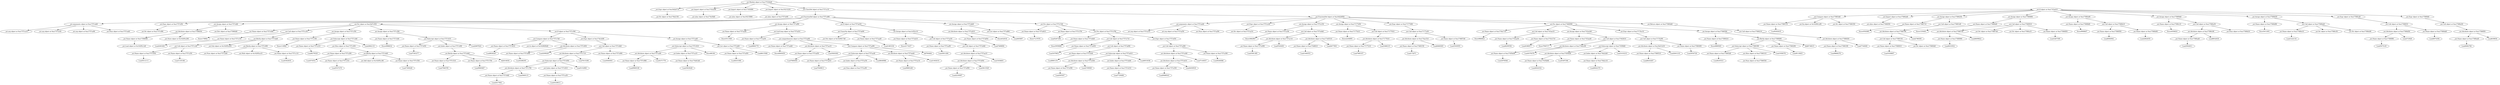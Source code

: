 strict digraph  {
<_ast.Str object at 0xa174b2150>;
<_ast.Expr object at 0xa16d2d710>;
<_ast.alias object at 0xa174e5fd0>;
<_ast.Import object at 0xa1743a590>;
<_ast.alias object at 0xa19215890>;
<_ast.Import object at 0xa17545890>;
<_ast.alias object at 0xa1757cb90>;
<_ast.Import object at 0xa19215250>;
<_ast.arg object at 0xa1757ce10>;
<_ast.arg object at 0xa1757ce50>;
<_ast.arg object at 0xa1757ce90>;
<_ast.Num object at 0xa1757ced0>;
<_ast.arguments object at 0xa1757cdd0>;
<_ast.Str object at 0xa1757cf90>;
<_ast.Expr object at 0xa1757cf50>;
<_ast.Load object at 0x10295c1d0>;
<_ast.Name object at 0xa17596090>;
<_ast.Store object at 0x10295c290>;
<_ast.Attribute object at 0xa17596050>;
<_ast.Dict object at 0xa175960d0>;
<_ast.Assign object at 0xa1757cfd0>;
<_ast.Name object at 0xa1757c0d0>;
Store178964;
<_ast.Name object at 0xa1757c150>;
Load2401661;
<_ast.Name object at 0xa1757c050>;
Load5512111;
<_ast.Name object at 0xa1757c250>;
Load1335180;
<_ast.Call object at 0xa1757c1d0>;
<_ast.Sub object at 0x10295cd50>;
<_ast.Num object at 0xa1757c2d0>;
<_ast.Mult object at 0x10295ce10>;
<_ast.Name object at 0xa1757c110>;
Load4362835;
<_ast.BinOp object at 0xa1757c090>;
<_ast.BinOp object at 0xa1757cbd0>;
<_ast.Call object at 0xa1757cc50>;
<_ast.Name object at 0xa1757c190>;
Store114982;
<_ast.Name object at 0xa1757c210>;
Load8279529;
<_ast.Name object at 0xa1757c290>;
Load474553;
<_ast.Name object at 0xa1757c310>;
Load5537270;
<_ast.Add object at 0x10295cc90>;
<_ast.Name object at 0xa1757c550>;
Load7300428;
<_ast.BinOp object at 0xa1757c4d0>;
<_ast.Slice object at 0xa1757c450>;
<_ast.Subscript object at 0xa1757c3d0>;
Load2862133;
<_ast.Assign object at 0xa1757c350>;
<_ast.Name object at 0xa1757c5d0>;
Store4986632;
<_ast.Name object at 0xa1757c650>;
Load7363277;
<_ast.Name object at 0xa1757c510>;
Load7946785;
<_ast.Name object at 0xa1757c750>;
Load9660467;
<_ast.BinOp object at 0xa1757c6d0>;
Add416830;
<_ast.Index object at 0xa1757c490>;
<_ast.Subscript object at 0xa1757c410>;
Load2687824;
<_ast.Assign object at 0xa1757c390>;
<_ast.Name object at 0xa1757c610>;
Load8026267;
<_ast.In object at 0x1029690d0>;
<_ast.Name object at 0xa1757c690>;
Load4288295;
<_ast.Attribute object at 0xa1757c850>;
Load2099287;
<_ast.Compare object at 0xa1757c7d0>;
<_ast.Name object at 0xa1757c9d0>;
Load2017902;
<_ast.Attribute object at 0xa1757c790>;
Load3849115;
<_ast.Name object at 0xa1757ca50>;
Load4329613;
<_ast.Index object at 0xa1757c810>;
<_ast.Subscript object at 0xa1757c950>;
Load5152983;
<_ast.Attribute object at 0xa1757c710>;
Load7615290;
<_ast.Name object at 0xa1757c890>;
Load4464941;
<_ast.Call object at 0xa1757c8d0>;
<_ast.Expr object at 0xa174e3e90>;
<_ast.Name object at 0xa1757c990>;
Load9969338;
<_ast.Attribute object at 0xa1757ca90>;
Load4371779;
<_ast.Name object at 0xa174d41d0>;
Load3925628;
<_ast.Index object at 0xa1757ca10>;
<_ast.Subscript object at 0xa1757c910>;
Store86184;
<_ast.Name object at 0xa1757af50>;
Load8241090;
<_ast.List object at 0xa1757afd0>;
Load6615568;
<_ast.Assign object at 0xa1757cad0>;
<_ast.If object at 0xa1757c590>;
<_ast.For object at 0xa16d7c950>;
<_ast.Name object at 0xa1757aed0>;
Store5511949;
<_ast.Name object at 0xa1757ae50>;
Load6864770;
<_ast.Name object at 0xa1757add0>;
Store6840459;
<_ast.Name object at 0xa1757ad50>;
Load7806400;
<_ast.Attribute object at 0xa1757ae10>;
Load3820282;
<_ast.Name object at 0xa1757ad10>;
Load7649813;
<_ast.Num object at 0xa1757ac90>;
<_ast.Index object at 0xa1757ac50>;
<_ast.Subscript object at 0xa1757acd0>;
Load8648986;
<_ast.Name object at 0xa1757ac10>;
Load9885248;
<_ast.Attribute object at 0xa1757abd0>;
Load1492610;
<_ast.Compare object at 0xa1757ad90>;
In8760464;
<_ast.comprehension object at 0xa1757ae90>;
<_ast.ListComp object at 0xa1757af10>;
<_ast.Assign object at 0xa1757af90>;
<_ast.Not object at 0x1029617d0>;
<_ast.Name object at 0xa1757aad0>;
Load1483104;
<_ast.UnaryOp object at 0xa1757ab90>;
<_ast.Name object at 0xa1757ab10>;
Store2173437;
<_ast.Name object at 0xa1757aa90>;
Load3831284;
<_ast.Name object at 0xa1757a990>;
Load2230997;
<_ast.Attribute object at 0xa1757a950>;
Load3613528;
<_ast.Attribute object at 0xa1757aa10>;
Load1836601;
<_ast.Call object at 0xa1757a9d0>;
<_ast.Call object at 0xa1757aa50>;
<_ast.Assign object at 0xa1c052c10>;
<_ast.If object at 0xa1757ab50>;
<_ast.Name object at 0xa1757a850>;
Load7489894;
<_ast.Attribute object at 0xa1757a910>;
Store632018;
<_ast.List object at 0xa1757a890>;
Load405897;
<_ast.Assign object at 0xa1757a8d0>;
<_ast.Name object at 0xa1757a810>;
Store7127878;
<_ast.Name object at 0xa1757a750>;
Load5267296;
<_ast.Name object at 0xa1757a6d0>;
Store5959680;
<_ast.Name object at 0xa1757a650>;
Load3479651;
<_ast.Name object at 0xa1757a5d0>;
Load8901251;
<_ast.Name object at 0xa1757a590>;
Load305507;
<_ast.Attribute object at 0xa1757a550>;
Load2709949;
<_ast.Name object at 0xa1757a510>;
Load7729496;
<_ast.Index object at 0xa1757a4d0>;
<_ast.Subscript object at 0xa1757a610>;
Load8553038;
<_ast.Call object at 0xa1757a690>;
<_ast.Call object at 0xa1757a710>;
<_ast.Name object at 0xa1757a350>;
Load9488543;
<_ast.Attribute object at 0xa1757a410>;
Load4450918;
<_ast.Attribute object at 0xa1757a3d0>;
Load7144937;
<_ast.Name object at 0xa1757a390>;
Load9260086;
<_ast.Call object at 0xa1757a490>;
<_ast.Expr object at 0xa1757a450>;
<_ast.For object at 0xa1757a790>;
<_ast.For object at 0xa1757a7d0>;
<_ast.FunctionDef object at 0xa1757cd90>;
<_ast.arg object at 0xa1757a310>;
<_ast.arg object at 0xa1757a250>;
<_ast.Num object at 0xa1757a290>;
<_ast.arguments object at 0xa1757a2d0>;
<_ast.Str object at 0xa1757a210>;
<_ast.Expr object at 0xa1757a1d0>;
<_ast.Name object at 0xa1757a190>;
Store3682967;
<_ast.Name object at 0xa1757a090>;
Load3581385;
<_ast.Attribute object at 0xa1757a110>;
Load5520493;
<_ast.Name object at 0xa1744f610>;
Load1446553;
<_ast.Attribute object at 0xa173d5510>;
Load2677903;
<_ast.Call object at 0xa1757a0d0>;
<_ast.Assign object at 0xa1757a150>;
<_ast.Name object at 0xa17177b10>;
Store2244895;
<_ast.Name object at 0xa17177210>;
Load7985357;
<_ast.Attribute object at 0xa17177610>;
Load3486315;
<_ast.Call object at 0xa17177910>;
<_ast.Assign object at 0xa17177d50>;
<_ast.Name object at 0xa17460150>;
Load172071;
<_ast.Attribute object at 0xa174ac510>;
Load6484565;
<_ast.Name object at 0xa174667d0>;
Load3545955;
<_ast.Call object at 0xa17177a50>;
<_ast.Expr object at 0xa17177490>;
<_ast.Name object at 0xa1744c710>;
Store9866821;
<_ast.Name object at 0xa1743aa50>;
Load6209556;
<_ast.Name object at 0xa1743a710>;
Load4380077;
<_ast.Call object at 0xa1743ae10>;
<_ast.Name object at 0xa1743aed0>;
Store7956717;
<_ast.Name object at 0xa17459e90>;
Load2978566;
<_ast.Attribute object at 0xa17442c90>;
Load4378376;
<_ast.Name object at 0xa17435b90>;
Load4024352;
<_ast.Attribute object at 0xa17459ed0>;
Load4387296;
<_ast.Name object at 0xa174b2c10>;
Load8442370;
<_ast.Index object at 0xa174b22d0>;
<_ast.Subscript object at 0xa17459fd0>;
Load1410210;
<_ast.Call object at 0xa17442610>;
<_ast.Assign object at 0xa1743a2d0>;
<_ast.Name object at 0xa17580510>;
Load8434367;
<_ast.Attribute object at 0xa18a51d10>;
Load2641210;
<_ast.Name object at 0xa17580490>;
Load3934726;
<_ast.Call object at 0xa1717b290>;
<_ast.Expr object at 0xa1717bc10>;
<_ast.Name object at 0xa17580410>;
Store6880945;
<_ast.Name object at 0xa175805d0>;
Load8245521;
<_ast.Num object at 0xa17580550>;
<_ast.Slice object at 0xa17580310>;
<_ast.Subscript object at 0xa17580390>;
Load1958578;
<_ast.Name object at 0xa17580290>;
Load9110825;
<_ast.BinOp object at 0xa17580690>;
Add6738015;
<_ast.Assign object at 0xa17580590>;
<_ast.For object at 0xa17466990>;
<_ast.Name object at 0xa17580190>;
Load9868278;
<_ast.Attribute object at 0xa17580450>;
Load7744949;
<_ast.Call object at 0xa17580210>;
<_ast.Return object at 0xa175804d0>;
<_ast.FunctionDef object at 0xa16d2d950>;
<_ast.ClassDef object at 0xa1757cc10>;
<_ast.Name object at 0xa17580110>;
Load9282635;
<_ast.Eq object at 0x102961a90>;
<_ast.Str object at 0xa17580350>;
<_ast.Compare object at 0xa175803d0>;
<_ast.alias object at 0xa17580050>;
<_ast.Import object at 0xa175802d0>;
<_ast.Name object at 0xa17580710>;
Store4592885;
<_ast.Name object at 0xa17580810>;
Load1838897;
<_ast.Str object at 0xa175800d0>;
<_ast.Call object at 0xa17580150>;
<_ast.Attribute object at 0xa17580790>;
Load2786585;
<_ast.Call object at 0xa175801d0>;
<_ast.Assign object at 0xa17580250>;
<_ast.Name object at 0xa175806d0>;
Store1254401;
<_ast.Name object at 0xa17580990>;
Load6433932;
<_ast.Attribute object at 0xa17580750>;
Load6699822;
<_ast.Str object at 0xa175807d0>;
<_ast.Str object at 0xa17580a10>;
<_ast.Name object at 0xa17580850>;
Load3267599;
<_ast.Call object at 0xa17580910>;
<_ast.Assign object at 0xa17580890>;
<_ast.Name object at 0xa175808d0>;
Store9908607;
<_ast.Name object at 0xa17580950>;
Load6940941;
<_ast.Name object at 0xa17580b90>;
Load2662659;
<_ast.Call object at 0xa17580b10>;
<_ast.Assign object at 0xa17580a90>;
<_ast.Name object at 0xa17580c10>;
Store4456824;
<_ast.Name object at 0xa17580ad0>;
Load3042811;
<_ast.Attribute object at 0xa17580c90>;
Load8932630;
<_ast.Num object at 0xa17580d10>;
<_ast.Call object at 0xa17580a50>;
<_ast.Assign object at 0xa175809d0>;
<_ast.Name object at 0xa17580d90>;
Store5012491;
<_ast.Name object at 0xa17580e10>;
Load1222116;
<_ast.Str object at 0xa17580c50>;
<_ast.Str object at 0xa17580e90>;
<_ast.Call object at 0xa17580bd0>;
<_ast.Assign object at 0xa17580b50>;
<_ast.Name object at 0xa17580f90>;
Load5475145;
<_ast.Attribute object at 0xa17580d50>;
Load372928;
<_ast.Name object at 0xa17580dd0>;
Load6974394;
<_ast.Call object at 0xa17580f10>;
<_ast.Expr object at 0xa17580cd0>;
<_ast.Name object at 0xa17580ed0>;
Load6482706;
<_ast.Attribute object at 0xa17580f50>;
Load639656;
<_ast.Call object at 0xa17580e50>;
<_ast.Expr object at 0xa17580fd0>;
<_ast.If object at 0xa1743ad10>;
<_ast.Module object at 0xa17532bd0>;
<_ast.Expr object at 0xa16d2d710> -> <_ast.Str object at 0xa174b2150>;
<_ast.Import object at 0xa1743a590> -> <_ast.alias object at 0xa174e5fd0>;
<_ast.Import object at 0xa17545890> -> <_ast.alias object at 0xa19215890>;
<_ast.Import object at 0xa19215250> -> <_ast.alias object at 0xa1757cb90>;
<_ast.arguments object at 0xa1757cdd0> -> <_ast.arg object at 0xa1757ce10>;
<_ast.arguments object at 0xa1757cdd0> -> <_ast.arg object at 0xa1757ce50>;
<_ast.arguments object at 0xa1757cdd0> -> <_ast.arg object at 0xa1757ce90>;
<_ast.arguments object at 0xa1757cdd0> -> <_ast.Num object at 0xa1757ced0>;
<_ast.Expr object at 0xa1757cf50> -> <_ast.Str object at 0xa1757cf90>;
<_ast.Name object at 0xa17596090> -> <_ast.Load object at 0x10295c1d0>;
<_ast.Attribute object at 0xa17596050> -> <_ast.Name object at 0xa17596090>;
<_ast.Attribute object at 0xa17596050> -> <_ast.Store object at 0x10295c290>;
<_ast.Assign object at 0xa1757cfd0> -> <_ast.Attribute object at 0xa17596050>;
<_ast.Assign object at 0xa1757cfd0> -> <_ast.Dict object at 0xa175960d0>;
<_ast.Name object at 0xa1757c0d0> -> Store178964;
<_ast.Name object at 0xa1757c150> -> Load2401661;
<_ast.Name object at 0xa1757c050> -> Load5512111;
<_ast.Name object at 0xa1757c250> -> Load1335180;
<_ast.Call object at 0xa1757c1d0> -> <_ast.Name object at 0xa1757c050>;
<_ast.Call object at 0xa1757c1d0> -> <_ast.Name object at 0xa1757c250>;
<_ast.Name object at 0xa1757c110> -> Load4362835;
<_ast.BinOp object at 0xa1757c090> -> <_ast.Num object at 0xa1757c2d0>;
<_ast.BinOp object at 0xa1757c090> -> <_ast.Mult object at 0x10295ce10>;
<_ast.BinOp object at 0xa1757c090> -> <_ast.Name object at 0xa1757c110>;
<_ast.BinOp object at 0xa1757cbd0> -> <_ast.Call object at 0xa1757c1d0>;
<_ast.BinOp object at 0xa1757cbd0> -> <_ast.Sub object at 0x10295cd50>;
<_ast.BinOp object at 0xa1757cbd0> -> <_ast.BinOp object at 0xa1757c090>;
<_ast.Call object at 0xa1757cc50> -> <_ast.Name object at 0xa1757c150>;
<_ast.Call object at 0xa1757cc50> -> <_ast.BinOp object at 0xa1757cbd0>;
<_ast.Name object at 0xa1757c190> -> Store114982;
<_ast.Name object at 0xa1757c210> -> Load8279529;
<_ast.Name object at 0xa1757c290> -> Load474553;
<_ast.Name object at 0xa1757c310> -> Load5537270;
<_ast.Name object at 0xa1757c550> -> Load7300428;
<_ast.BinOp object at 0xa1757c4d0> -> <_ast.Name object at 0xa1757c310>;
<_ast.BinOp object at 0xa1757c4d0> -> <_ast.Add object at 0x10295cc90>;
<_ast.BinOp object at 0xa1757c4d0> -> <_ast.Name object at 0xa1757c550>;
<_ast.Slice object at 0xa1757c450> -> <_ast.Name object at 0xa1757c290>;
<_ast.Slice object at 0xa1757c450> -> <_ast.BinOp object at 0xa1757c4d0>;
<_ast.Subscript object at 0xa1757c3d0> -> <_ast.Name object at 0xa1757c210>;
<_ast.Subscript object at 0xa1757c3d0> -> <_ast.Slice object at 0xa1757c450>;
<_ast.Subscript object at 0xa1757c3d0> -> Load2862133;
<_ast.Assign object at 0xa1757c350> -> <_ast.Name object at 0xa1757c190>;
<_ast.Assign object at 0xa1757c350> -> <_ast.Subscript object at 0xa1757c3d0>;
<_ast.Name object at 0xa1757c5d0> -> Store4986632;
<_ast.Name object at 0xa1757c650> -> Load7363277;
<_ast.Name object at 0xa1757c510> -> Load7946785;
<_ast.Name object at 0xa1757c750> -> Load9660467;
<_ast.BinOp object at 0xa1757c6d0> -> <_ast.Name object at 0xa1757c510>;
<_ast.BinOp object at 0xa1757c6d0> -> Add416830;
<_ast.BinOp object at 0xa1757c6d0> -> <_ast.Name object at 0xa1757c750>;
<_ast.Index object at 0xa1757c490> -> <_ast.BinOp object at 0xa1757c6d0>;
<_ast.Subscript object at 0xa1757c410> -> <_ast.Name object at 0xa1757c650>;
<_ast.Subscript object at 0xa1757c410> -> <_ast.Index object at 0xa1757c490>;
<_ast.Subscript object at 0xa1757c410> -> Load2687824;
<_ast.Assign object at 0xa1757c390> -> <_ast.Name object at 0xa1757c5d0>;
<_ast.Assign object at 0xa1757c390> -> <_ast.Subscript object at 0xa1757c410>;
<_ast.Name object at 0xa1757c610> -> Load8026267;
<_ast.Name object at 0xa1757c690> -> Load4288295;
<_ast.Attribute object at 0xa1757c850> -> <_ast.Name object at 0xa1757c690>;
<_ast.Attribute object at 0xa1757c850> -> Load2099287;
<_ast.Compare object at 0xa1757c7d0> -> <_ast.Name object at 0xa1757c610>;
<_ast.Compare object at 0xa1757c7d0> -> <_ast.In object at 0x1029690d0>;
<_ast.Compare object at 0xa1757c7d0> -> <_ast.Attribute object at 0xa1757c850>;
<_ast.Name object at 0xa1757c9d0> -> Load2017902;
<_ast.Attribute object at 0xa1757c790> -> <_ast.Name object at 0xa1757c9d0>;
<_ast.Attribute object at 0xa1757c790> -> Load3849115;
<_ast.Name object at 0xa1757ca50> -> Load4329613;
<_ast.Index object at 0xa1757c810> -> <_ast.Name object at 0xa1757ca50>;
<_ast.Subscript object at 0xa1757c950> -> <_ast.Attribute object at 0xa1757c790>;
<_ast.Subscript object at 0xa1757c950> -> <_ast.Index object at 0xa1757c810>;
<_ast.Subscript object at 0xa1757c950> -> Load5152983;
<_ast.Attribute object at 0xa1757c710> -> <_ast.Subscript object at 0xa1757c950>;
<_ast.Attribute object at 0xa1757c710> -> Load7615290;
<_ast.Name object at 0xa1757c890> -> Load4464941;
<_ast.Call object at 0xa1757c8d0> -> <_ast.Attribute object at 0xa1757c710>;
<_ast.Call object at 0xa1757c8d0> -> <_ast.Name object at 0xa1757c890>;
<_ast.Expr object at 0xa174e3e90> -> <_ast.Call object at 0xa1757c8d0>;
<_ast.Name object at 0xa1757c990> -> Load9969338;
<_ast.Attribute object at 0xa1757ca90> -> <_ast.Name object at 0xa1757c990>;
<_ast.Attribute object at 0xa1757ca90> -> Load4371779;
<_ast.Name object at 0xa174d41d0> -> Load3925628;
<_ast.Index object at 0xa1757ca10> -> <_ast.Name object at 0xa174d41d0>;
<_ast.Subscript object at 0xa1757c910> -> <_ast.Attribute object at 0xa1757ca90>;
<_ast.Subscript object at 0xa1757c910> -> <_ast.Index object at 0xa1757ca10>;
<_ast.Subscript object at 0xa1757c910> -> Store86184;
<_ast.Name object at 0xa1757af50> -> Load8241090;
<_ast.List object at 0xa1757afd0> -> <_ast.Name object at 0xa1757af50>;
<_ast.List object at 0xa1757afd0> -> Load6615568;
<_ast.Assign object at 0xa1757cad0> -> <_ast.Subscript object at 0xa1757c910>;
<_ast.Assign object at 0xa1757cad0> -> <_ast.List object at 0xa1757afd0>;
<_ast.If object at 0xa1757c590> -> <_ast.Compare object at 0xa1757c7d0>;
<_ast.If object at 0xa1757c590> -> <_ast.Expr object at 0xa174e3e90>;
<_ast.If object at 0xa1757c590> -> <_ast.Assign object at 0xa1757cad0>;
<_ast.For object at 0xa16d7c950> -> <_ast.Name object at 0xa1757c0d0>;
<_ast.For object at 0xa16d7c950> -> <_ast.Call object at 0xa1757cc50>;
<_ast.For object at 0xa16d7c950> -> <_ast.Assign object at 0xa1757c350>;
<_ast.For object at 0xa16d7c950> -> <_ast.Assign object at 0xa1757c390>;
<_ast.For object at 0xa16d7c950> -> <_ast.If object at 0xa1757c590>;
<_ast.Name object at 0xa1757aed0> -> Store5511949;
<_ast.Name object at 0xa1757ae50> -> Load6864770;
<_ast.Name object at 0xa1757add0> -> Store6840459;
<_ast.Name object at 0xa1757ad50> -> Load7806400;
<_ast.Attribute object at 0xa1757ae10> -> <_ast.Name object at 0xa1757ad50>;
<_ast.Attribute object at 0xa1757ae10> -> Load3820282;
<_ast.Name object at 0xa1757ad10> -> Load7649813;
<_ast.Index object at 0xa1757ac50> -> <_ast.Num object at 0xa1757ac90>;
<_ast.Subscript object at 0xa1757acd0> -> <_ast.Name object at 0xa1757ad10>;
<_ast.Subscript object at 0xa1757acd0> -> <_ast.Index object at 0xa1757ac50>;
<_ast.Subscript object at 0xa1757acd0> -> Load8648986;
<_ast.Name object at 0xa1757ac10> -> Load9885248;
<_ast.Attribute object at 0xa1757abd0> -> <_ast.Name object at 0xa1757ac10>;
<_ast.Attribute object at 0xa1757abd0> -> Load1492610;
<_ast.Compare object at 0xa1757ad90> -> <_ast.Subscript object at 0xa1757acd0>;
<_ast.Compare object at 0xa1757ad90> -> In8760464;
<_ast.Compare object at 0xa1757ad90> -> <_ast.Attribute object at 0xa1757abd0>;
<_ast.comprehension object at 0xa1757ae90> -> <_ast.Name object at 0xa1757add0>;
<_ast.comprehension object at 0xa1757ae90> -> <_ast.Attribute object at 0xa1757ae10>;
<_ast.comprehension object at 0xa1757ae90> -> <_ast.Compare object at 0xa1757ad90>;
<_ast.ListComp object at 0xa1757af10> -> <_ast.Name object at 0xa1757ae50>;
<_ast.ListComp object at 0xa1757af10> -> <_ast.comprehension object at 0xa1757ae90>;
<_ast.Assign object at 0xa1757af90> -> <_ast.Name object at 0xa1757aed0>;
<_ast.Assign object at 0xa1757af90> -> <_ast.ListComp object at 0xa1757af10>;
<_ast.Name object at 0xa1757aad0> -> Load1483104;
<_ast.UnaryOp object at 0xa1757ab90> -> <_ast.Not object at 0x1029617d0>;
<_ast.UnaryOp object at 0xa1757ab90> -> <_ast.Name object at 0xa1757aad0>;
<_ast.Name object at 0xa1757ab10> -> Store2173437;
<_ast.Name object at 0xa1757aa90> -> Load3831284;
<_ast.Name object at 0xa1757a990> -> Load2230997;
<_ast.Attribute object at 0xa1757a950> -> <_ast.Name object at 0xa1757a990>;
<_ast.Attribute object at 0xa1757a950> -> Load3613528;
<_ast.Attribute object at 0xa1757aa10> -> <_ast.Attribute object at 0xa1757a950>;
<_ast.Attribute object at 0xa1757aa10> -> Load1836601;
<_ast.Call object at 0xa1757a9d0> -> <_ast.Attribute object at 0xa1757aa10>;
<_ast.Call object at 0xa1757aa50> -> <_ast.Name object at 0xa1757aa90>;
<_ast.Call object at 0xa1757aa50> -> <_ast.Call object at 0xa1757a9d0>;
<_ast.Assign object at 0xa1c052c10> -> <_ast.Name object at 0xa1757ab10>;
<_ast.Assign object at 0xa1c052c10> -> <_ast.Call object at 0xa1757aa50>;
<_ast.If object at 0xa1757ab50> -> <_ast.UnaryOp object at 0xa1757ab90>;
<_ast.If object at 0xa1757ab50> -> <_ast.Assign object at 0xa1c052c10>;
<_ast.Name object at 0xa1757a850> -> Load7489894;
<_ast.Attribute object at 0xa1757a910> -> <_ast.Name object at 0xa1757a850>;
<_ast.Attribute object at 0xa1757a910> -> Store632018;
<_ast.List object at 0xa1757a890> -> Load405897;
<_ast.Assign object at 0xa1757a8d0> -> <_ast.Attribute object at 0xa1757a910>;
<_ast.Assign object at 0xa1757a8d0> -> <_ast.List object at 0xa1757a890>;
<_ast.Name object at 0xa1757a810> -> Store7127878;
<_ast.Name object at 0xa1757a750> -> Load5267296;
<_ast.Name object at 0xa1757a6d0> -> Store5959680;
<_ast.Name object at 0xa1757a650> -> Load3479651;
<_ast.Name object at 0xa1757a5d0> -> Load8901251;
<_ast.Name object at 0xa1757a590> -> Load305507;
<_ast.Attribute object at 0xa1757a550> -> <_ast.Name object at 0xa1757a590>;
<_ast.Attribute object at 0xa1757a550> -> Load2709949;
<_ast.Name object at 0xa1757a510> -> Load7729496;
<_ast.Index object at 0xa1757a4d0> -> <_ast.Name object at 0xa1757a510>;
<_ast.Subscript object at 0xa1757a610> -> <_ast.Attribute object at 0xa1757a550>;
<_ast.Subscript object at 0xa1757a610> -> <_ast.Index object at 0xa1757a4d0>;
<_ast.Subscript object at 0xa1757a610> -> Load8553038;
<_ast.Call object at 0xa1757a690> -> <_ast.Name object at 0xa1757a5d0>;
<_ast.Call object at 0xa1757a690> -> <_ast.Subscript object at 0xa1757a610>;
<_ast.Call object at 0xa1757a710> -> <_ast.Name object at 0xa1757a650>;
<_ast.Call object at 0xa1757a710> -> <_ast.Call object at 0xa1757a690>;
<_ast.Name object at 0xa1757a350> -> Load9488543;
<_ast.Attribute object at 0xa1757a410> -> <_ast.Name object at 0xa1757a350>;
<_ast.Attribute object at 0xa1757a410> -> Load4450918;
<_ast.Attribute object at 0xa1757a3d0> -> <_ast.Attribute object at 0xa1757a410>;
<_ast.Attribute object at 0xa1757a3d0> -> Load7144937;
<_ast.Name object at 0xa1757a390> -> Load9260086;
<_ast.Call object at 0xa1757a490> -> <_ast.Attribute object at 0xa1757a3d0>;
<_ast.Call object at 0xa1757a490> -> <_ast.Name object at 0xa1757a390>;
<_ast.Expr object at 0xa1757a450> -> <_ast.Call object at 0xa1757a490>;
<_ast.For object at 0xa1757a790> -> <_ast.Name object at 0xa1757a6d0>;
<_ast.For object at 0xa1757a790> -> <_ast.Call object at 0xa1757a710>;
<_ast.For object at 0xa1757a790> -> <_ast.Expr object at 0xa1757a450>;
<_ast.For object at 0xa1757a7d0> -> <_ast.Name object at 0xa1757a810>;
<_ast.For object at 0xa1757a7d0> -> <_ast.Name object at 0xa1757a750>;
<_ast.For object at 0xa1757a7d0> -> <_ast.For object at 0xa1757a790>;
<_ast.FunctionDef object at 0xa1757cd90> -> <_ast.arguments object at 0xa1757cdd0>;
<_ast.FunctionDef object at 0xa1757cd90> -> <_ast.Expr object at 0xa1757cf50>;
<_ast.FunctionDef object at 0xa1757cd90> -> <_ast.Assign object at 0xa1757cfd0>;
<_ast.FunctionDef object at 0xa1757cd90> -> <_ast.For object at 0xa16d7c950>;
<_ast.FunctionDef object at 0xa1757cd90> -> <_ast.Assign object at 0xa1757af90>;
<_ast.FunctionDef object at 0xa1757cd90> -> <_ast.If object at 0xa1757ab50>;
<_ast.FunctionDef object at 0xa1757cd90> -> <_ast.Assign object at 0xa1757a8d0>;
<_ast.FunctionDef object at 0xa1757cd90> -> <_ast.For object at 0xa1757a7d0>;
<_ast.arguments object at 0xa1757a2d0> -> <_ast.arg object at 0xa1757a310>;
<_ast.arguments object at 0xa1757a2d0> -> <_ast.arg object at 0xa1757a250>;
<_ast.arguments object at 0xa1757a2d0> -> <_ast.Num object at 0xa1757a290>;
<_ast.Expr object at 0xa1757a1d0> -> <_ast.Str object at 0xa1757a210>;
<_ast.Name object at 0xa1757a190> -> Store3682967;
<_ast.Name object at 0xa1757a090> -> Load3581385;
<_ast.Attribute object at 0xa1757a110> -> <_ast.Name object at 0xa1757a090>;
<_ast.Attribute object at 0xa1757a110> -> Load5520493;
<_ast.Name object at 0xa1744f610> -> Load1446553;
<_ast.Attribute object at 0xa173d5510> -> <_ast.Name object at 0xa1744f610>;
<_ast.Attribute object at 0xa173d5510> -> Load2677903;
<_ast.Call object at 0xa1757a0d0> -> <_ast.Attribute object at 0xa1757a110>;
<_ast.Call object at 0xa1757a0d0> -> <_ast.Attribute object at 0xa173d5510>;
<_ast.Assign object at 0xa1757a150> -> <_ast.Name object at 0xa1757a190>;
<_ast.Assign object at 0xa1757a150> -> <_ast.Call object at 0xa1757a0d0>;
<_ast.Name object at 0xa17177b10> -> Store2244895;
<_ast.Name object at 0xa17177210> -> Load7985357;
<_ast.Attribute object at 0xa17177610> -> <_ast.Name object at 0xa17177210>;
<_ast.Attribute object at 0xa17177610> -> Load3486315;
<_ast.Call object at 0xa17177910> -> <_ast.Attribute object at 0xa17177610>;
<_ast.Assign object at 0xa17177d50> -> <_ast.Name object at 0xa17177b10>;
<_ast.Assign object at 0xa17177d50> -> <_ast.Call object at 0xa17177910>;
<_ast.Name object at 0xa17460150> -> Load172071;
<_ast.Attribute object at 0xa174ac510> -> <_ast.Name object at 0xa17460150>;
<_ast.Attribute object at 0xa174ac510> -> Load6484565;
<_ast.Name object at 0xa174667d0> -> Load3545955;
<_ast.Call object at 0xa17177a50> -> <_ast.Attribute object at 0xa174ac510>;
<_ast.Call object at 0xa17177a50> -> <_ast.Name object at 0xa174667d0>;
<_ast.Expr object at 0xa17177490> -> <_ast.Call object at 0xa17177a50>;
<_ast.Name object at 0xa1744c710> -> Store9866821;
<_ast.Name object at 0xa1743aa50> -> Load6209556;
<_ast.Name object at 0xa1743a710> -> Load4380077;
<_ast.Call object at 0xa1743ae10> -> <_ast.Name object at 0xa1743aa50>;
<_ast.Call object at 0xa1743ae10> -> <_ast.Name object at 0xa1743a710>;
<_ast.Name object at 0xa1743aed0> -> Store7956717;
<_ast.Name object at 0xa17459e90> -> Load2978566;
<_ast.Attribute object at 0xa17442c90> -> <_ast.Name object at 0xa17459e90>;
<_ast.Attribute object at 0xa17442c90> -> Load4378376;
<_ast.Name object at 0xa17435b90> -> Load4024352;
<_ast.Attribute object at 0xa17459ed0> -> <_ast.Name object at 0xa17435b90>;
<_ast.Attribute object at 0xa17459ed0> -> Load4387296;
<_ast.Name object at 0xa174b2c10> -> Load8442370;
<_ast.Index object at 0xa174b22d0> -> <_ast.Name object at 0xa174b2c10>;
<_ast.Subscript object at 0xa17459fd0> -> <_ast.Attribute object at 0xa17459ed0>;
<_ast.Subscript object at 0xa17459fd0> -> <_ast.Index object at 0xa174b22d0>;
<_ast.Subscript object at 0xa17459fd0> -> Load1410210;
<_ast.Call object at 0xa17442610> -> <_ast.Attribute object at 0xa17442c90>;
<_ast.Call object at 0xa17442610> -> <_ast.Subscript object at 0xa17459fd0>;
<_ast.Assign object at 0xa1743a2d0> -> <_ast.Name object at 0xa1743aed0>;
<_ast.Assign object at 0xa1743a2d0> -> <_ast.Call object at 0xa17442610>;
<_ast.Name object at 0xa17580510> -> Load8434367;
<_ast.Attribute object at 0xa18a51d10> -> <_ast.Name object at 0xa17580510>;
<_ast.Attribute object at 0xa18a51d10> -> Load2641210;
<_ast.Name object at 0xa17580490> -> Load3934726;
<_ast.Call object at 0xa1717b290> -> <_ast.Attribute object at 0xa18a51d10>;
<_ast.Call object at 0xa1717b290> -> <_ast.Name object at 0xa17580490>;
<_ast.Expr object at 0xa1717bc10> -> <_ast.Call object at 0xa1717b290>;
<_ast.Name object at 0xa17580410> -> Store6880945;
<_ast.Name object at 0xa175805d0> -> Load8245521;
<_ast.Slice object at 0xa17580310> -> <_ast.Num object at 0xa17580550>;
<_ast.Subscript object at 0xa17580390> -> <_ast.Name object at 0xa175805d0>;
<_ast.Subscript object at 0xa17580390> -> <_ast.Slice object at 0xa17580310>;
<_ast.Subscript object at 0xa17580390> -> Load1958578;
<_ast.Name object at 0xa17580290> -> Load9110825;
<_ast.BinOp object at 0xa17580690> -> <_ast.Subscript object at 0xa17580390>;
<_ast.BinOp object at 0xa17580690> -> Add6738015;
<_ast.BinOp object at 0xa17580690> -> <_ast.Name object at 0xa17580290>;
<_ast.Assign object at 0xa17580590> -> <_ast.Name object at 0xa17580410>;
<_ast.Assign object at 0xa17580590> -> <_ast.BinOp object at 0xa17580690>;
<_ast.For object at 0xa17466990> -> <_ast.Name object at 0xa1744c710>;
<_ast.For object at 0xa17466990> -> <_ast.Call object at 0xa1743ae10>;
<_ast.For object at 0xa17466990> -> <_ast.Assign object at 0xa1743a2d0>;
<_ast.For object at 0xa17466990> -> <_ast.Expr object at 0xa1717bc10>;
<_ast.For object at 0xa17466990> -> <_ast.Assign object at 0xa17580590>;
<_ast.Name object at 0xa17580190> -> Load9868278;
<_ast.Attribute object at 0xa17580450> -> <_ast.Name object at 0xa17580190>;
<_ast.Attribute object at 0xa17580450> -> Load7744949;
<_ast.Call object at 0xa17580210> -> <_ast.Attribute object at 0xa17580450>;
<_ast.Return object at 0xa175804d0> -> <_ast.Call object at 0xa17580210>;
<_ast.FunctionDef object at 0xa16d2d950> -> <_ast.arguments object at 0xa1757a2d0>;
<_ast.FunctionDef object at 0xa16d2d950> -> <_ast.Expr object at 0xa1757a1d0>;
<_ast.FunctionDef object at 0xa16d2d950> -> <_ast.Assign object at 0xa1757a150>;
<_ast.FunctionDef object at 0xa16d2d950> -> <_ast.Assign object at 0xa17177d50>;
<_ast.FunctionDef object at 0xa16d2d950> -> <_ast.Expr object at 0xa17177490>;
<_ast.FunctionDef object at 0xa16d2d950> -> <_ast.For object at 0xa17466990>;
<_ast.FunctionDef object at 0xa16d2d950> -> <_ast.Return object at 0xa175804d0>;
<_ast.ClassDef object at 0xa1757cc10> -> <_ast.FunctionDef object at 0xa1757cd90>;
<_ast.ClassDef object at 0xa1757cc10> -> <_ast.FunctionDef object at 0xa16d2d950>;
<_ast.Name object at 0xa17580110> -> Load9282635;
<_ast.Compare object at 0xa175803d0> -> <_ast.Name object at 0xa17580110>;
<_ast.Compare object at 0xa175803d0> -> <_ast.Eq object at 0x102961a90>;
<_ast.Compare object at 0xa175803d0> -> <_ast.Str object at 0xa17580350>;
<_ast.Import object at 0xa175802d0> -> <_ast.alias object at 0xa17580050>;
<_ast.Name object at 0xa17580710> -> Store4592885;
<_ast.Name object at 0xa17580810> -> Load1838897;
<_ast.Call object at 0xa17580150> -> <_ast.Name object at 0xa17580810>;
<_ast.Call object at 0xa17580150> -> <_ast.Str object at 0xa175800d0>;
<_ast.Attribute object at 0xa17580790> -> <_ast.Call object at 0xa17580150>;
<_ast.Attribute object at 0xa17580790> -> Load2786585;
<_ast.Call object at 0xa175801d0> -> <_ast.Attribute object at 0xa17580790>;
<_ast.Assign object at 0xa17580250> -> <_ast.Name object at 0xa17580710>;
<_ast.Assign object at 0xa17580250> -> <_ast.Call object at 0xa175801d0>;
<_ast.Name object at 0xa175806d0> -> Store1254401;
<_ast.Name object at 0xa17580990> -> Load6433932;
<_ast.Attribute object at 0xa17580750> -> <_ast.Name object at 0xa17580990>;
<_ast.Attribute object at 0xa17580750> -> Load6699822;
<_ast.Name object at 0xa17580850> -> Load3267599;
<_ast.Call object at 0xa17580910> -> <_ast.Attribute object at 0xa17580750>;
<_ast.Call object at 0xa17580910> -> <_ast.Str object at 0xa175807d0>;
<_ast.Call object at 0xa17580910> -> <_ast.Str object at 0xa17580a10>;
<_ast.Call object at 0xa17580910> -> <_ast.Name object at 0xa17580850>;
<_ast.Assign object at 0xa17580890> -> <_ast.Name object at 0xa175806d0>;
<_ast.Assign object at 0xa17580890> -> <_ast.Call object at 0xa17580910>;
<_ast.Name object at 0xa175808d0> -> Store9908607;
<_ast.Name object at 0xa17580950> -> Load6940941;
<_ast.Name object at 0xa17580b90> -> Load2662659;
<_ast.Call object at 0xa17580b10> -> <_ast.Name object at 0xa17580950>;
<_ast.Call object at 0xa17580b10> -> <_ast.Name object at 0xa17580b90>;
<_ast.Assign object at 0xa17580a90> -> <_ast.Name object at 0xa175808d0>;
<_ast.Assign object at 0xa17580a90> -> <_ast.Call object at 0xa17580b10>;
<_ast.Name object at 0xa17580c10> -> Store4456824;
<_ast.Name object at 0xa17580ad0> -> Load3042811;
<_ast.Attribute object at 0xa17580c90> -> <_ast.Name object at 0xa17580ad0>;
<_ast.Attribute object at 0xa17580c90> -> Load8932630;
<_ast.Call object at 0xa17580a50> -> <_ast.Attribute object at 0xa17580c90>;
<_ast.Call object at 0xa17580a50> -> <_ast.Num object at 0xa17580d10>;
<_ast.Assign object at 0xa175809d0> -> <_ast.Name object at 0xa17580c10>;
<_ast.Assign object at 0xa175809d0> -> <_ast.Call object at 0xa17580a50>;
<_ast.Name object at 0xa17580d90> -> Store5012491;
<_ast.Name object at 0xa17580e10> -> Load1222116;
<_ast.Call object at 0xa17580bd0> -> <_ast.Name object at 0xa17580e10>;
<_ast.Call object at 0xa17580bd0> -> <_ast.Str object at 0xa17580c50>;
<_ast.Call object at 0xa17580bd0> -> <_ast.Str object at 0xa17580e90>;
<_ast.Assign object at 0xa17580b50> -> <_ast.Name object at 0xa17580d90>;
<_ast.Assign object at 0xa17580b50> -> <_ast.Call object at 0xa17580bd0>;
<_ast.Name object at 0xa17580f90> -> Load5475145;
<_ast.Attribute object at 0xa17580d50> -> <_ast.Name object at 0xa17580f90>;
<_ast.Attribute object at 0xa17580d50> -> Load372928;
<_ast.Name object at 0xa17580dd0> -> Load6974394;
<_ast.Call object at 0xa17580f10> -> <_ast.Attribute object at 0xa17580d50>;
<_ast.Call object at 0xa17580f10> -> <_ast.Name object at 0xa17580dd0>;
<_ast.Expr object at 0xa17580cd0> -> <_ast.Call object at 0xa17580f10>;
<_ast.Name object at 0xa17580ed0> -> Load6482706;
<_ast.Attribute object at 0xa17580f50> -> <_ast.Name object at 0xa17580ed0>;
<_ast.Attribute object at 0xa17580f50> -> Load639656;
<_ast.Call object at 0xa17580e50> -> <_ast.Attribute object at 0xa17580f50>;
<_ast.Expr object at 0xa17580fd0> -> <_ast.Call object at 0xa17580e50>;
<_ast.If object at 0xa1743ad10> -> <_ast.Compare object at 0xa175803d0>;
<_ast.If object at 0xa1743ad10> -> <_ast.Import object at 0xa175802d0>;
<_ast.If object at 0xa1743ad10> -> <_ast.Assign object at 0xa17580250>;
<_ast.If object at 0xa1743ad10> -> <_ast.Assign object at 0xa17580890>;
<_ast.If object at 0xa1743ad10> -> <_ast.Assign object at 0xa17580a90>;
<_ast.If object at 0xa1743ad10> -> <_ast.Assign object at 0xa175809d0>;
<_ast.If object at 0xa1743ad10> -> <_ast.Assign object at 0xa17580b50>;
<_ast.If object at 0xa1743ad10> -> <_ast.Expr object at 0xa17580cd0>;
<_ast.If object at 0xa1743ad10> -> <_ast.Expr object at 0xa17580fd0>;
<_ast.Module object at 0xa17532bd0> -> <_ast.Expr object at 0xa16d2d710>;
<_ast.Module object at 0xa17532bd0> -> <_ast.Import object at 0xa1743a590>;
<_ast.Module object at 0xa17532bd0> -> <_ast.Import object at 0xa17545890>;
<_ast.Module object at 0xa17532bd0> -> <_ast.Import object at 0xa19215250>;
<_ast.Module object at 0xa17532bd0> -> <_ast.ClassDef object at 0xa1757cc10>;
<_ast.Module object at 0xa17532bd0> -> <_ast.If object at 0xa1743ad10>;
}
